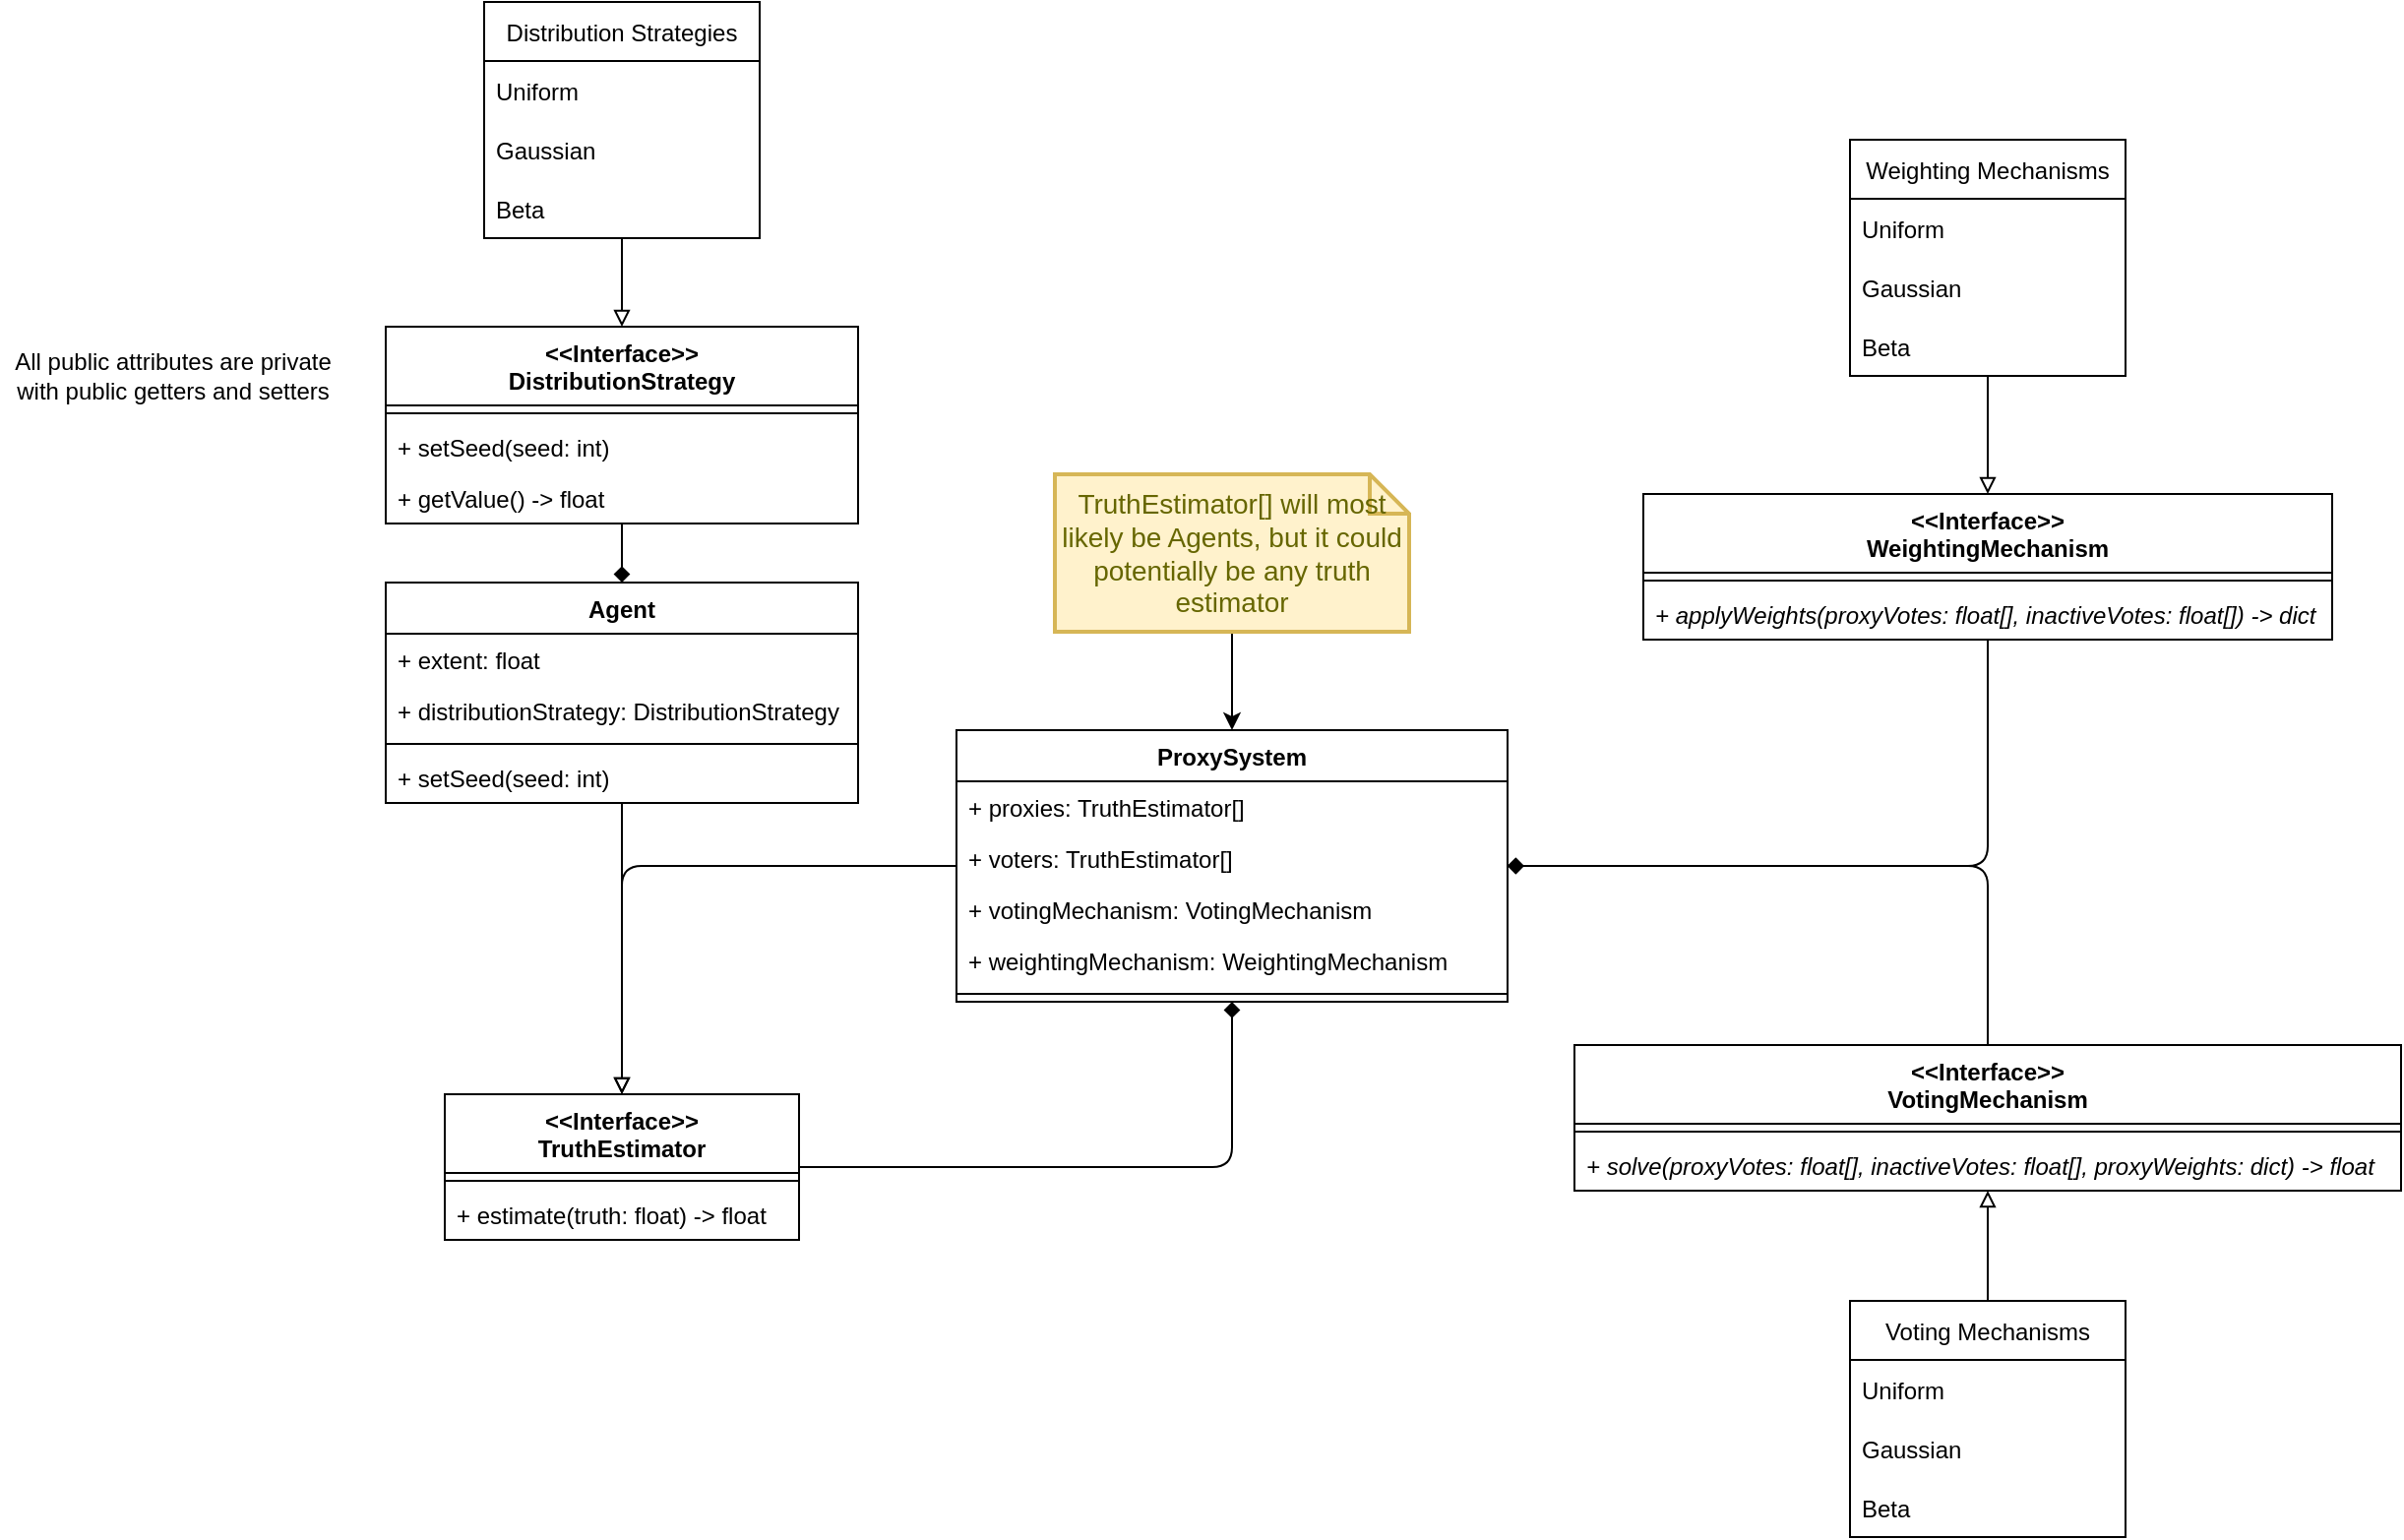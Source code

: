 <mxfile version="20.0.2" type="github">
  <diagram id="C5RBs43oDa-KdzZeNtuy" name="Page-1">
    <mxGraphModel dx="1422" dy="1949" grid="1" gridSize="10" guides="1" tooltips="1" connect="1" arrows="1" fold="1" page="1" pageScale="1" pageWidth="827" pageHeight="1169" math="0" shadow="0">
      <root>
        <mxCell id="WIyWlLk6GJQsqaUBKTNV-0" />
        <mxCell id="WIyWlLk6GJQsqaUBKTNV-1" parent="WIyWlLk6GJQsqaUBKTNV-0" />
        <mxCell id="qEDfV4l212KfxBzqWe5e-11" style="edgeStyle=orthogonalEdgeStyle;rounded=0;orthogonalLoop=1;jettySize=auto;html=1;endArrow=diamond;endFill=1;" parent="WIyWlLk6GJQsqaUBKTNV-1" source="qEDfV4l212KfxBzqWe5e-23" target="qEDfV4l212KfxBzqWe5e-0" edge="1">
          <mxGeometry relative="1" as="geometry">
            <mxPoint x="255" y="325" as="sourcePoint" />
          </mxGeometry>
        </mxCell>
        <mxCell id="qEDfV4l212KfxBzqWe5e-33" style="edgeStyle=orthogonalEdgeStyle;orthogonalLoop=1;jettySize=auto;html=1;entryDx=0;entryDy=0;endArrow=block;endFill=0;" parent="WIyWlLk6GJQsqaUBKTNV-1" source="qEDfV4l212KfxBzqWe5e-0" target="qEDfV4l212KfxBzqWe5e-29" edge="1">
          <mxGeometry relative="1" as="geometry" />
        </mxCell>
        <mxCell id="qEDfV4l212KfxBzqWe5e-0" value="Agent" style="swimlane;fontStyle=1;align=center;verticalAlign=top;childLayout=stackLayout;horizontal=1;startSize=26;horizontalStack=0;resizeParent=1;resizeParentMax=0;resizeLast=0;collapsible=1;marginBottom=0;rounded=0;" parent="WIyWlLk6GJQsqaUBKTNV-1" vertex="1">
          <mxGeometry x="206" y="245" width="240" height="112" as="geometry" />
        </mxCell>
        <mxCell id="qEDfV4l212KfxBzqWe5e-1" value="+ extent: float" style="text;strokeColor=none;fillColor=none;align=left;verticalAlign=top;spacingLeft=4;spacingRight=4;overflow=hidden;rotatable=0;points=[[0,0.5],[1,0.5]];portConstraint=eastwest;rounded=0;" parent="qEDfV4l212KfxBzqWe5e-0" vertex="1">
          <mxGeometry y="26" width="240" height="26" as="geometry" />
        </mxCell>
        <mxCell id="qEDfV4l212KfxBzqWe5e-5" value="+ distributionStrategy: DistributionStrategy" style="text;strokeColor=none;fillColor=none;align=left;verticalAlign=top;spacingLeft=4;spacingRight=4;overflow=hidden;rotatable=0;points=[[0,0.5],[1,0.5]];portConstraint=eastwest;rounded=0;" parent="qEDfV4l212KfxBzqWe5e-0" vertex="1">
          <mxGeometry y="52" width="240" height="26" as="geometry" />
        </mxCell>
        <mxCell id="qEDfV4l212KfxBzqWe5e-2" value="" style="line;strokeWidth=1;fillColor=none;align=left;verticalAlign=middle;spacingTop=-1;spacingLeft=3;spacingRight=3;rotatable=0;labelPosition=right;points=[];portConstraint=eastwest;rounded=0;" parent="qEDfV4l212KfxBzqWe5e-0" vertex="1">
          <mxGeometry y="78" width="240" height="8" as="geometry" />
        </mxCell>
        <mxCell id="qEDfV4l212KfxBzqWe5e-3" value="+ setSeed(seed: int)" style="text;strokeColor=none;fillColor=none;align=left;verticalAlign=top;spacingLeft=4;spacingRight=4;overflow=hidden;rotatable=0;points=[[0,0.5],[1,0.5]];portConstraint=eastwest;rounded=0;" parent="qEDfV4l212KfxBzqWe5e-0" vertex="1">
          <mxGeometry y="86" width="240" height="26" as="geometry" />
        </mxCell>
        <mxCell id="qEDfV4l212KfxBzqWe5e-14" value="All public attributes are private with public getters and setters" style="text;html=1;strokeColor=none;fillColor=none;align=center;verticalAlign=middle;whiteSpace=wrap;rounded=0;" parent="WIyWlLk6GJQsqaUBKTNV-1" vertex="1">
          <mxGeometry x="10" y="125" width="176" height="30" as="geometry" />
        </mxCell>
        <mxCell id="qEDfV4l212KfxBzqWe5e-57" style="edgeStyle=orthogonalEdgeStyle;rounded=1;orthogonalLoop=1;jettySize=auto;html=1;endArrow=block;endFill=0;strokeColor=default;" parent="WIyWlLk6GJQsqaUBKTNV-1" source="qEDfV4l212KfxBzqWe5e-53" target="qEDfV4l212KfxBzqWe5e-23" edge="1">
          <mxGeometry relative="1" as="geometry" />
        </mxCell>
        <mxCell id="qEDfV4l212KfxBzqWe5e-23" value="&lt;&lt;Interface&gt;&gt;&#xa;DistributionStrategy" style="swimlane;fontStyle=1;align=center;verticalAlign=top;childLayout=stackLayout;horizontal=1;startSize=40;horizontalStack=0;resizeParent=1;resizeParentMax=0;resizeLast=0;collapsible=1;marginBottom=0;rounded=0;" parent="WIyWlLk6GJQsqaUBKTNV-1" vertex="1">
          <mxGeometry x="206" y="115" width="240" height="100" as="geometry" />
        </mxCell>
        <mxCell id="qEDfV4l212KfxBzqWe5e-26" value="" style="line;strokeWidth=1;fillColor=none;align=left;verticalAlign=middle;spacingTop=-1;spacingLeft=3;spacingRight=3;rotatable=0;labelPosition=right;points=[];portConstraint=eastwest;rounded=0;" parent="qEDfV4l212KfxBzqWe5e-23" vertex="1">
          <mxGeometry y="40" width="240" height="8" as="geometry" />
        </mxCell>
        <mxCell id="qEDfV4l212KfxBzqWe5e-27" value="+ setSeed(seed: int)" style="text;strokeColor=none;fillColor=none;align=left;verticalAlign=top;spacingLeft=4;spacingRight=4;overflow=hidden;rotatable=0;points=[[0,0.5],[1,0.5]];portConstraint=eastwest;rounded=0;" parent="qEDfV4l212KfxBzqWe5e-23" vertex="1">
          <mxGeometry y="48" width="240" height="26" as="geometry" />
        </mxCell>
        <mxCell id="qEDfV4l212KfxBzqWe5e-28" value="+ getValue() -&gt; float" style="text;strokeColor=none;fillColor=none;align=left;verticalAlign=top;spacingLeft=4;spacingRight=4;overflow=hidden;rotatable=0;points=[[0,0.5],[1,0.5]];portConstraint=eastwest;rounded=0;" parent="qEDfV4l212KfxBzqWe5e-23" vertex="1">
          <mxGeometry y="74" width="240" height="26" as="geometry" />
        </mxCell>
        <mxCell id="qEDfV4l212KfxBzqWe5e-29" value="&lt;&lt;Interface&gt;&gt;&#xa;TruthEstimator" style="swimlane;fontStyle=1;align=center;verticalAlign=top;childLayout=stackLayout;horizontal=1;startSize=40;horizontalStack=0;resizeParent=1;resizeParentMax=0;resizeLast=0;collapsible=1;marginBottom=0;rounded=0;" parent="WIyWlLk6GJQsqaUBKTNV-1" vertex="1">
          <mxGeometry x="236" y="505" width="180" height="74" as="geometry" />
        </mxCell>
        <mxCell id="qEDfV4l212KfxBzqWe5e-30" value="" style="line;strokeWidth=1;fillColor=none;align=left;verticalAlign=middle;spacingTop=-1;spacingLeft=3;spacingRight=3;rotatable=0;labelPosition=right;points=[];portConstraint=eastwest;rounded=0;" parent="qEDfV4l212KfxBzqWe5e-29" vertex="1">
          <mxGeometry y="40" width="180" height="8" as="geometry" />
        </mxCell>
        <mxCell id="qEDfV4l212KfxBzqWe5e-31" value="+ estimate(truth: float) -&gt; float" style="text;strokeColor=none;fillColor=none;align=left;verticalAlign=top;spacingLeft=4;spacingRight=4;overflow=hidden;rotatable=0;points=[[0,0.5],[1,0.5]];portConstraint=eastwest;rounded=0;" parent="qEDfV4l212KfxBzqWe5e-29" vertex="1">
          <mxGeometry y="48" width="180" height="26" as="geometry" />
        </mxCell>
        <mxCell id="qEDfV4l212KfxBzqWe5e-38" style="edgeStyle=orthogonalEdgeStyle;orthogonalLoop=1;jettySize=auto;html=1;endArrow=block;endFill=0;entryX=0.5;entryY=0;entryDx=0;entryDy=0;" parent="WIyWlLk6GJQsqaUBKTNV-1" source="qEDfV4l212KfxBzqWe5e-34" target="qEDfV4l212KfxBzqWe5e-29" edge="1">
          <mxGeometry relative="1" as="geometry" />
        </mxCell>
        <mxCell id="qEDfV4l212KfxBzqWe5e-46" style="edgeStyle=orthogonalEdgeStyle;rounded=1;orthogonalLoop=1;jettySize=auto;html=1;endArrow=diamond;endFill=1;strokeColor=default;exitX=1;exitY=0.5;exitDx=0;exitDy=0;" parent="WIyWlLk6GJQsqaUBKTNV-1" source="qEDfV4l212KfxBzqWe5e-29" target="qEDfV4l212KfxBzqWe5e-34" edge="1">
          <mxGeometry relative="1" as="geometry" />
        </mxCell>
        <mxCell id="qEDfV4l212KfxBzqWe5e-34" value="ProxySystem" style="swimlane;fontStyle=1;align=center;verticalAlign=top;childLayout=stackLayout;horizontal=1;startSize=26;horizontalStack=0;resizeParent=1;resizeParentMax=0;resizeLast=0;collapsible=1;marginBottom=0;" parent="WIyWlLk6GJQsqaUBKTNV-1" vertex="1">
          <mxGeometry x="496" y="320" width="280" height="138" as="geometry" />
        </mxCell>
        <mxCell id="qEDfV4l212KfxBzqWe5e-35" value="+ proxies: TruthEstimator[]" style="text;strokeColor=none;fillColor=none;align=left;verticalAlign=top;spacingLeft=4;spacingRight=4;overflow=hidden;rotatable=0;points=[[0,0.5],[1,0.5]];portConstraint=eastwest;" parent="qEDfV4l212KfxBzqWe5e-34" vertex="1">
          <mxGeometry y="26" width="280" height="26" as="geometry" />
        </mxCell>
        <mxCell id="qEDfV4l212KfxBzqWe5e-39" value="+ voters: TruthEstimator[]" style="text;strokeColor=none;fillColor=none;align=left;verticalAlign=top;spacingLeft=4;spacingRight=4;overflow=hidden;rotatable=0;points=[[0,0.5],[1,0.5]];portConstraint=eastwest;" parent="qEDfV4l212KfxBzqWe5e-34" vertex="1">
          <mxGeometry y="52" width="280" height="26" as="geometry" />
        </mxCell>
        <mxCell id="qEDfV4l212KfxBzqWe5e-42" value="+ votingMechanism: VotingMechanism" style="text;strokeColor=none;fillColor=none;align=left;verticalAlign=top;spacingLeft=4;spacingRight=4;overflow=hidden;rotatable=0;points=[[0,0.5],[1,0.5]];portConstraint=eastwest;" parent="qEDfV4l212KfxBzqWe5e-34" vertex="1">
          <mxGeometry y="78" width="280" height="26" as="geometry" />
        </mxCell>
        <mxCell id="qEDfV4l212KfxBzqWe5e-43" value="+ weightingMechanism: WeightingMechanism" style="text;strokeColor=none;fillColor=none;align=left;verticalAlign=top;spacingLeft=4;spacingRight=4;overflow=hidden;rotatable=0;points=[[0,0.5],[1,0.5]];portConstraint=eastwest;" parent="qEDfV4l212KfxBzqWe5e-34" vertex="1">
          <mxGeometry y="104" width="280" height="26" as="geometry" />
        </mxCell>
        <mxCell id="qEDfV4l212KfxBzqWe5e-36" value="" style="line;strokeWidth=1;fillColor=none;align=left;verticalAlign=middle;spacingTop=-1;spacingLeft=3;spacingRight=3;rotatable=0;labelPosition=right;points=[];portConstraint=eastwest;" parent="qEDfV4l212KfxBzqWe5e-34" vertex="1">
          <mxGeometry y="130" width="280" height="8" as="geometry" />
        </mxCell>
        <mxCell id="qEDfV4l212KfxBzqWe5e-44" style="edgeStyle=orthogonalEdgeStyle;orthogonalLoop=1;jettySize=auto;html=1;endArrow=classic;endFill=1;" parent="WIyWlLk6GJQsqaUBKTNV-1" source="qEDfV4l212KfxBzqWe5e-40" target="qEDfV4l212KfxBzqWe5e-34" edge="1">
          <mxGeometry relative="1" as="geometry" />
        </mxCell>
        <mxCell id="qEDfV4l212KfxBzqWe5e-40" value="TruthEstimator[] will most likely be Agents, but it could potentially be any truth estimator" style="shape=note;strokeWidth=2;fontSize=14;size=20;whiteSpace=wrap;html=1;fillColor=#fff2cc;strokeColor=#d6b656;fontColor=#666600;" parent="WIyWlLk6GJQsqaUBKTNV-1" vertex="1">
          <mxGeometry x="546" y="190" width="180" height="80" as="geometry" />
        </mxCell>
        <mxCell id="qEDfV4l212KfxBzqWe5e-53" value="Distribution Strategies" style="swimlane;fontStyle=0;childLayout=stackLayout;horizontal=1;startSize=30;horizontalStack=0;resizeParent=1;resizeParentMax=0;resizeLast=0;collapsible=1;marginBottom=0;labelBorderColor=none;" parent="WIyWlLk6GJQsqaUBKTNV-1" vertex="1">
          <mxGeometry x="256" y="-50" width="140" height="120" as="geometry">
            <mxRectangle x="256" y="-50" width="160" height="30" as="alternateBounds" />
          </mxGeometry>
        </mxCell>
        <mxCell id="qEDfV4l212KfxBzqWe5e-54" value="Uniform" style="text;strokeColor=none;fillColor=none;align=left;verticalAlign=middle;spacingLeft=4;spacingRight=4;overflow=hidden;points=[[0,0.5],[1,0.5]];portConstraint=eastwest;rotatable=0;labelBorderColor=none;" parent="qEDfV4l212KfxBzqWe5e-53" vertex="1">
          <mxGeometry y="30" width="140" height="30" as="geometry" />
        </mxCell>
        <mxCell id="qEDfV4l212KfxBzqWe5e-55" value="Gaussian" style="text;strokeColor=none;fillColor=none;align=left;verticalAlign=middle;spacingLeft=4;spacingRight=4;overflow=hidden;points=[[0,0.5],[1,0.5]];portConstraint=eastwest;rotatable=0;labelBorderColor=none;" parent="qEDfV4l212KfxBzqWe5e-53" vertex="1">
          <mxGeometry y="60" width="140" height="30" as="geometry" />
        </mxCell>
        <mxCell id="qEDfV4l212KfxBzqWe5e-56" value="Beta" style="text;strokeColor=none;fillColor=none;align=left;verticalAlign=middle;spacingLeft=4;spacingRight=4;overflow=hidden;points=[[0,0.5],[1,0.5]];portConstraint=eastwest;rotatable=0;labelBorderColor=none;" parent="qEDfV4l212KfxBzqWe5e-53" vertex="1">
          <mxGeometry y="90" width="140" height="30" as="geometry" />
        </mxCell>
        <mxCell id="qEDfV4l212KfxBzqWe5e-58" value="&lt;&lt;Interface&gt;&gt;&#xa;VotingMechanism" style="swimlane;fontStyle=1;align=center;verticalAlign=top;childLayout=stackLayout;horizontal=1;startSize=40;horizontalStack=0;resizeParent=1;resizeParentMax=0;resizeLast=0;collapsible=1;marginBottom=0;rounded=0;" parent="WIyWlLk6GJQsqaUBKTNV-1" vertex="1">
          <mxGeometry x="810" y="480" width="420" height="74" as="geometry" />
        </mxCell>
        <mxCell id="qEDfV4l212KfxBzqWe5e-59" value="" style="line;strokeWidth=1;fillColor=none;align=left;verticalAlign=middle;spacingTop=-1;spacingLeft=3;spacingRight=3;rotatable=0;labelPosition=right;points=[];portConstraint=eastwest;rounded=0;" parent="qEDfV4l212KfxBzqWe5e-58" vertex="1">
          <mxGeometry y="40" width="420" height="8" as="geometry" />
        </mxCell>
        <mxCell id="qEDfV4l212KfxBzqWe5e-60" value="+ solve(proxyVotes: float[], inactiveVotes: float[], proxyWeights: dict) -&gt; float" style="text;strokeColor=none;fillColor=none;align=left;verticalAlign=top;spacingLeft=4;spacingRight=4;overflow=hidden;rotatable=0;points=[[0,0.5],[1,0.5]];portConstraint=eastwest;rounded=0;fontStyle=2" parent="qEDfV4l212KfxBzqWe5e-58" vertex="1">
          <mxGeometry y="48" width="420" height="26" as="geometry" />
        </mxCell>
        <mxCell id="qEDfV4l212KfxBzqWe5e-63" value="&lt;&lt;Interface&gt;&gt;&#xa;WeightingMechanism" style="swimlane;fontStyle=1;align=center;verticalAlign=top;childLayout=stackLayout;horizontal=1;startSize=40;horizontalStack=0;resizeParent=1;resizeParentMax=0;resizeLast=0;collapsible=1;marginBottom=0;rounded=0;" parent="WIyWlLk6GJQsqaUBKTNV-1" vertex="1">
          <mxGeometry x="845" y="200" width="350" height="74" as="geometry" />
        </mxCell>
        <mxCell id="qEDfV4l212KfxBzqWe5e-64" value="" style="line;strokeWidth=1;fillColor=none;align=left;verticalAlign=middle;spacingTop=-1;spacingLeft=3;spacingRight=3;rotatable=0;labelPosition=right;points=[];portConstraint=eastwest;rounded=0;" parent="qEDfV4l212KfxBzqWe5e-63" vertex="1">
          <mxGeometry y="40" width="350" height="8" as="geometry" />
        </mxCell>
        <mxCell id="qEDfV4l212KfxBzqWe5e-65" value="+ applyWeights(proxyVotes: float[], inactiveVotes: float[]) -&gt; dict" style="text;strokeColor=none;fillColor=none;align=left;verticalAlign=top;spacingLeft=4;spacingRight=4;overflow=hidden;rotatable=0;points=[[0,0.5],[1,0.5]];portConstraint=eastwest;rounded=0;fontStyle=2" parent="qEDfV4l212KfxBzqWe5e-63" vertex="1">
          <mxGeometry y="48" width="350" height="26" as="geometry" />
        </mxCell>
        <mxCell id="qEDfV4l212KfxBzqWe5e-67" style="edgeStyle=orthogonalEdgeStyle;rounded=1;orthogonalLoop=1;jettySize=auto;html=1;endArrow=none;endFill=0;strokeColor=default;startArrow=diamond;startFill=1;" parent="WIyWlLk6GJQsqaUBKTNV-1" source="qEDfV4l212KfxBzqWe5e-34" target="qEDfV4l212KfxBzqWe5e-58" edge="1">
          <mxGeometry relative="1" as="geometry" />
        </mxCell>
        <mxCell id="qEDfV4l212KfxBzqWe5e-68" style="edgeStyle=orthogonalEdgeStyle;rounded=1;orthogonalLoop=1;jettySize=auto;html=1;endArrow=none;endFill=0;strokeColor=default;startArrow=diamond;startFill=1;" parent="WIyWlLk6GJQsqaUBKTNV-1" source="qEDfV4l212KfxBzqWe5e-34" target="qEDfV4l212KfxBzqWe5e-63" edge="1">
          <mxGeometry relative="1" as="geometry">
            <mxPoint x="786" y="406" as="sourcePoint" />
            <mxPoint x="970" y="580" as="targetPoint" />
          </mxGeometry>
        </mxCell>
        <mxCell id="48MuwtFEveb9ULirr05y-1" value="Weighting Mechanisms" style="swimlane;fontStyle=0;childLayout=stackLayout;horizontal=1;startSize=30;horizontalStack=0;resizeParent=1;resizeParentMax=0;resizeLast=0;collapsible=1;marginBottom=0;labelBorderColor=none;" vertex="1" parent="WIyWlLk6GJQsqaUBKTNV-1">
          <mxGeometry x="950" y="20" width="140" height="120" as="geometry">
            <mxRectangle x="256" y="-50" width="160" height="30" as="alternateBounds" />
          </mxGeometry>
        </mxCell>
        <mxCell id="48MuwtFEveb9ULirr05y-2" value="Uniform" style="text;strokeColor=none;fillColor=none;align=left;verticalAlign=middle;spacingLeft=4;spacingRight=4;overflow=hidden;points=[[0,0.5],[1,0.5]];portConstraint=eastwest;rotatable=0;labelBorderColor=none;" vertex="1" parent="48MuwtFEveb9ULirr05y-1">
          <mxGeometry y="30" width="140" height="30" as="geometry" />
        </mxCell>
        <mxCell id="48MuwtFEveb9ULirr05y-3" value="Gaussian" style="text;strokeColor=none;fillColor=none;align=left;verticalAlign=middle;spacingLeft=4;spacingRight=4;overflow=hidden;points=[[0,0.5],[1,0.5]];portConstraint=eastwest;rotatable=0;labelBorderColor=none;" vertex="1" parent="48MuwtFEveb9ULirr05y-1">
          <mxGeometry y="60" width="140" height="30" as="geometry" />
        </mxCell>
        <mxCell id="48MuwtFEveb9ULirr05y-4" value="Beta" style="text;strokeColor=none;fillColor=none;align=left;verticalAlign=middle;spacingLeft=4;spacingRight=4;overflow=hidden;points=[[0,0.5],[1,0.5]];portConstraint=eastwest;rotatable=0;labelBorderColor=none;" vertex="1" parent="48MuwtFEveb9ULirr05y-1">
          <mxGeometry y="90" width="140" height="30" as="geometry" />
        </mxCell>
        <mxCell id="48MuwtFEveb9ULirr05y-5" value="Voting Mechanisms" style="swimlane;fontStyle=0;childLayout=stackLayout;horizontal=1;startSize=30;horizontalStack=0;resizeParent=1;resizeParentMax=0;resizeLast=0;collapsible=1;marginBottom=0;labelBorderColor=none;" vertex="1" parent="WIyWlLk6GJQsqaUBKTNV-1">
          <mxGeometry x="950" y="610" width="140" height="120" as="geometry">
            <mxRectangle x="256" y="-50" width="160" height="30" as="alternateBounds" />
          </mxGeometry>
        </mxCell>
        <mxCell id="48MuwtFEveb9ULirr05y-6" value="Uniform" style="text;strokeColor=none;fillColor=none;align=left;verticalAlign=middle;spacingLeft=4;spacingRight=4;overflow=hidden;points=[[0,0.5],[1,0.5]];portConstraint=eastwest;rotatable=0;labelBorderColor=none;" vertex="1" parent="48MuwtFEveb9ULirr05y-5">
          <mxGeometry y="30" width="140" height="30" as="geometry" />
        </mxCell>
        <mxCell id="48MuwtFEveb9ULirr05y-7" value="Gaussian" style="text;strokeColor=none;fillColor=none;align=left;verticalAlign=middle;spacingLeft=4;spacingRight=4;overflow=hidden;points=[[0,0.5],[1,0.5]];portConstraint=eastwest;rotatable=0;labelBorderColor=none;" vertex="1" parent="48MuwtFEveb9ULirr05y-5">
          <mxGeometry y="60" width="140" height="30" as="geometry" />
        </mxCell>
        <mxCell id="48MuwtFEveb9ULirr05y-8" value="Beta" style="text;strokeColor=none;fillColor=none;align=left;verticalAlign=middle;spacingLeft=4;spacingRight=4;overflow=hidden;points=[[0,0.5],[1,0.5]];portConstraint=eastwest;rotatable=0;labelBorderColor=none;" vertex="1" parent="48MuwtFEveb9ULirr05y-5">
          <mxGeometry y="90" width="140" height="30" as="geometry" />
        </mxCell>
        <mxCell id="48MuwtFEveb9ULirr05y-9" style="edgeStyle=orthogonalEdgeStyle;rounded=0;orthogonalLoop=1;jettySize=auto;html=1;endArrow=block;endFill=0;" edge="1" parent="WIyWlLk6GJQsqaUBKTNV-1" source="48MuwtFEveb9ULirr05y-5" target="qEDfV4l212KfxBzqWe5e-58">
          <mxGeometry relative="1" as="geometry" />
        </mxCell>
        <mxCell id="48MuwtFEveb9ULirr05y-10" style="edgeStyle=orthogonalEdgeStyle;rounded=0;orthogonalLoop=1;jettySize=auto;html=1;endArrow=block;endFill=0;" edge="1" parent="WIyWlLk6GJQsqaUBKTNV-1" source="48MuwtFEveb9ULirr05y-1" target="qEDfV4l212KfxBzqWe5e-63">
          <mxGeometry relative="1" as="geometry" />
        </mxCell>
      </root>
    </mxGraphModel>
  </diagram>
</mxfile>
